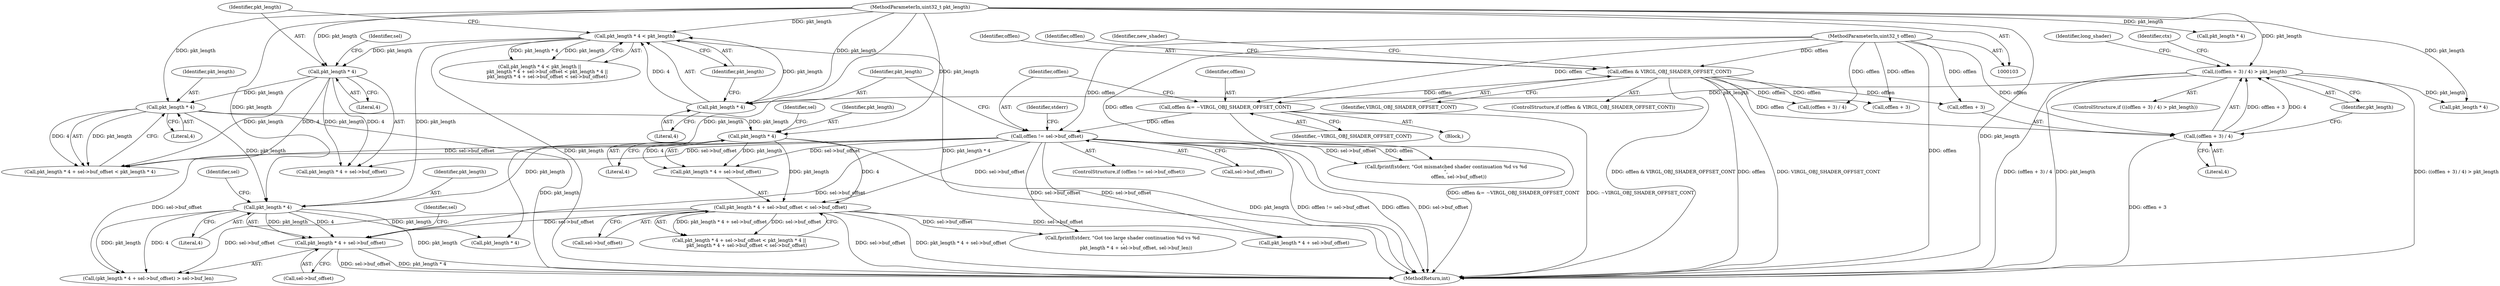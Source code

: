 digraph "0_virglrenderer_93761787b29f37fa627dea9082cdfc1a1ec608d6@pointer" {
"1000340" [label="(Call,pkt_length * 4 + sel->buf_offset)"];
"1000341" [label="(Call,pkt_length * 4)"];
"1000305" [label="(Call,pkt_length * 4 < pkt_length)"];
"1000306" [label="(Call,pkt_length * 4)"];
"1000146" [label="(Call,((offlen + 3) / 4) > pkt_length)"];
"1000147" [label="(Call,(offlen + 3) / 4)"];
"1000138" [label="(Call,offlen & VIRGL_OBJ_SHADER_OFFSET_CONT)"];
"1000108" [label="(MethodParameterIn,uint32_t offlen)"];
"1000111" [label="(MethodParameterIn,uint32_t pkt_length)"];
"1000324" [label="(Call,pkt_length * 4)"];
"1000319" [label="(Call,pkt_length * 4)"];
"1000313" [label="(Call,pkt_length * 4)"];
"1000322" [label="(Call,pkt_length * 4 + sel->buf_offset < sel->buf_offset)"];
"1000286" [label="(Call,offlen != sel->buf_offset)"];
"1000282" [label="(Call,offlen &= ~VIRGL_OBJ_SHADER_OFFSET_CONT)"];
"1000339" [label="(Call,(pkt_length * 4 + sel->buf_offset) > sel->buf_len)"];
"1000111" [label="(MethodParameterIn,uint32_t pkt_length)"];
"1000235" [label="(Call,pkt_length * 4)"];
"1000343" [label="(Literal,4)"];
"1000314" [label="(Identifier,pkt_length)"];
"1000326" [label="(Literal,4)"];
"1000323" [label="(Call,pkt_length * 4 + sel->buf_offset)"];
"1000330" [label="(Call,sel->buf_offset)"];
"1000311" [label="(Call,pkt_length * 4 + sel->buf_offset < pkt_length * 4)"];
"1000145" [label="(ControlStructure,if (((offlen + 3) / 4) > pkt_length))"];
"1000142" [label="(Identifier,new_shader)"];
"1000206" [label="(Call,(offlen + 3) / 4)"];
"1000154" [label="(Identifier,long_shader)"];
"1000293" [label="(Identifier,stderr)"];
"1000355" [label="(Call,pkt_length * 4)"];
"1000306" [label="(Call,pkt_length * 4)"];
"1000481" [label="(MethodReturn,int)"];
"1000284" [label="(Identifier,~VIRGL_OBJ_SHADER_OFFSET_CONT)"];
"1000152" [label="(Identifier,pkt_length)"];
"1000328" [label="(Identifier,sel)"];
"1000259" [label="(Block,)"];
"1000283" [label="(Identifier,offlen)"];
"1000307" [label="(Identifier,pkt_length)"];
"1000147" [label="(Call,(offlen + 3) / 4)"];
"1000341" [label="(Call,pkt_length * 4)"];
"1000340" [label="(Call,pkt_length * 4 + sel->buf_offset)"];
"1000354" [label="(Call,pkt_length * 4 + sel->buf_offset)"];
"1000138" [label="(Call,offlen & VIRGL_OBJ_SHADER_OFFSET_CONT)"];
"1000242" [label="(Call,pkt_length * 4)"];
"1000310" [label="(Call,pkt_length * 4 + sel->buf_offset < pkt_length * 4 ||\n          pkt_length * 4 + sel->buf_offset < sel->buf_offset)"];
"1000282" [label="(Call,offlen &= ~VIRGL_OBJ_SHADER_OFFSET_CONT)"];
"1000321" [label="(Literal,4)"];
"1000304" [label="(Call,pkt_length * 4 < pkt_length ||\n          pkt_length * 4 + sel->buf_offset < pkt_length * 4 ||\n          pkt_length * 4 + sel->buf_offset < sel->buf_offset)"];
"1000312" [label="(Call,pkt_length * 4 + sel->buf_offset)"];
"1000322" [label="(Call,pkt_length * 4 + sel->buf_offset < sel->buf_offset)"];
"1000348" [label="(Identifier,sel)"];
"1000151" [label="(Literal,4)"];
"1000140" [label="(Identifier,VIRGL_OBJ_SHADER_OFFSET_CONT)"];
"1000139" [label="(Identifier,offlen)"];
"1000309" [label="(Identifier,pkt_length)"];
"1000286" [label="(Call,offlen != sel->buf_offset)"];
"1000137" [label="(ControlStructure,if (offlen & VIRGL_OBJ_SHADER_OFFSET_CONT))"];
"1000207" [label="(Call,offlen + 3)"];
"1000108" [label="(MethodParameterIn,uint32_t offlen)"];
"1000148" [label="(Call,offlen + 3)"];
"1000313" [label="(Call,pkt_length * 4)"];
"1000317" [label="(Identifier,sel)"];
"1000292" [label="(Call,fprintf(stderr, \"Got mismatched shader continuation %d vs %d\n\",\n                 offlen, sel->buf_offset))"];
"1000315" [label="(Literal,4)"];
"1000342" [label="(Identifier,pkt_length)"];
"1000325" [label="(Identifier,pkt_length)"];
"1000351" [label="(Call,fprintf(stderr, \"Got too large shader continuation %d vs %d\n\",\n                  pkt_length * 4 + sel->buf_offset, sel->buf_len))"];
"1000345" [label="(Identifier,sel)"];
"1000319" [label="(Call,pkt_length * 4)"];
"1000287" [label="(Identifier,offlen)"];
"1000305" [label="(Call,pkt_length * 4 < pkt_length)"];
"1000146" [label="(Call,((offlen + 3) / 4) > pkt_length)"];
"1000285" [label="(ControlStructure,if (offlen != sel->buf_offset))"];
"1000344" [label="(Call,sel->buf_offset)"];
"1000324" [label="(Call,pkt_length * 4)"];
"1000149" [label="(Identifier,offlen)"];
"1000308" [label="(Literal,4)"];
"1000320" [label="(Identifier,pkt_length)"];
"1000160" [label="(Identifier,ctx)"];
"1000288" [label="(Call,sel->buf_offset)"];
"1000340" -> "1000339"  [label="AST: "];
"1000340" -> "1000344"  [label="CFG: "];
"1000341" -> "1000340"  [label="AST: "];
"1000344" -> "1000340"  [label="AST: "];
"1000348" -> "1000340"  [label="CFG: "];
"1000340" -> "1000481"  [label="DDG: sel->buf_offset"];
"1000340" -> "1000481"  [label="DDG: pkt_length * 4"];
"1000341" -> "1000340"  [label="DDG: pkt_length"];
"1000341" -> "1000340"  [label="DDG: 4"];
"1000322" -> "1000340"  [label="DDG: sel->buf_offset"];
"1000286" -> "1000340"  [label="DDG: sel->buf_offset"];
"1000341" -> "1000343"  [label="CFG: "];
"1000342" -> "1000341"  [label="AST: "];
"1000343" -> "1000341"  [label="AST: "];
"1000345" -> "1000341"  [label="CFG: "];
"1000341" -> "1000481"  [label="DDG: pkt_length"];
"1000341" -> "1000339"  [label="DDG: pkt_length"];
"1000341" -> "1000339"  [label="DDG: 4"];
"1000305" -> "1000341"  [label="DDG: pkt_length"];
"1000324" -> "1000341"  [label="DDG: pkt_length"];
"1000319" -> "1000341"  [label="DDG: pkt_length"];
"1000111" -> "1000341"  [label="DDG: pkt_length"];
"1000341" -> "1000355"  [label="DDG: pkt_length"];
"1000305" -> "1000304"  [label="AST: "];
"1000305" -> "1000309"  [label="CFG: "];
"1000306" -> "1000305"  [label="AST: "];
"1000309" -> "1000305"  [label="AST: "];
"1000314" -> "1000305"  [label="CFG: "];
"1000304" -> "1000305"  [label="CFG: "];
"1000305" -> "1000481"  [label="DDG: pkt_length"];
"1000305" -> "1000481"  [label="DDG: pkt_length * 4"];
"1000305" -> "1000304"  [label="DDG: pkt_length * 4"];
"1000305" -> "1000304"  [label="DDG: pkt_length"];
"1000306" -> "1000305"  [label="DDG: pkt_length"];
"1000306" -> "1000305"  [label="DDG: 4"];
"1000111" -> "1000305"  [label="DDG: pkt_length"];
"1000305" -> "1000313"  [label="DDG: pkt_length"];
"1000306" -> "1000308"  [label="CFG: "];
"1000307" -> "1000306"  [label="AST: "];
"1000308" -> "1000306"  [label="AST: "];
"1000309" -> "1000306"  [label="CFG: "];
"1000146" -> "1000306"  [label="DDG: pkt_length"];
"1000111" -> "1000306"  [label="DDG: pkt_length"];
"1000146" -> "1000145"  [label="AST: "];
"1000146" -> "1000152"  [label="CFG: "];
"1000147" -> "1000146"  [label="AST: "];
"1000152" -> "1000146"  [label="AST: "];
"1000154" -> "1000146"  [label="CFG: "];
"1000160" -> "1000146"  [label="CFG: "];
"1000146" -> "1000481"  [label="DDG: pkt_length"];
"1000146" -> "1000481"  [label="DDG: ((offlen + 3) / 4) > pkt_length"];
"1000146" -> "1000481"  [label="DDG: (offlen + 3) / 4"];
"1000147" -> "1000146"  [label="DDG: offlen + 3"];
"1000147" -> "1000146"  [label="DDG: 4"];
"1000111" -> "1000146"  [label="DDG: pkt_length"];
"1000146" -> "1000235"  [label="DDG: pkt_length"];
"1000147" -> "1000151"  [label="CFG: "];
"1000148" -> "1000147"  [label="AST: "];
"1000151" -> "1000147"  [label="AST: "];
"1000152" -> "1000147"  [label="CFG: "];
"1000147" -> "1000481"  [label="DDG: offlen + 3"];
"1000138" -> "1000147"  [label="DDG: offlen"];
"1000108" -> "1000147"  [label="DDG: offlen"];
"1000138" -> "1000137"  [label="AST: "];
"1000138" -> "1000140"  [label="CFG: "];
"1000139" -> "1000138"  [label="AST: "];
"1000140" -> "1000138"  [label="AST: "];
"1000142" -> "1000138"  [label="CFG: "];
"1000149" -> "1000138"  [label="CFG: "];
"1000138" -> "1000481"  [label="DDG: offlen"];
"1000138" -> "1000481"  [label="DDG: VIRGL_OBJ_SHADER_OFFSET_CONT"];
"1000138" -> "1000481"  [label="DDG: offlen & VIRGL_OBJ_SHADER_OFFSET_CONT"];
"1000108" -> "1000138"  [label="DDG: offlen"];
"1000138" -> "1000148"  [label="DDG: offlen"];
"1000138" -> "1000206"  [label="DDG: offlen"];
"1000138" -> "1000207"  [label="DDG: offlen"];
"1000138" -> "1000282"  [label="DDG: offlen"];
"1000108" -> "1000103"  [label="AST: "];
"1000108" -> "1000481"  [label="DDG: offlen"];
"1000108" -> "1000148"  [label="DDG: offlen"];
"1000108" -> "1000206"  [label="DDG: offlen"];
"1000108" -> "1000207"  [label="DDG: offlen"];
"1000108" -> "1000282"  [label="DDG: offlen"];
"1000108" -> "1000286"  [label="DDG: offlen"];
"1000108" -> "1000292"  [label="DDG: offlen"];
"1000111" -> "1000103"  [label="AST: "];
"1000111" -> "1000481"  [label="DDG: pkt_length"];
"1000111" -> "1000235"  [label="DDG: pkt_length"];
"1000111" -> "1000242"  [label="DDG: pkt_length"];
"1000111" -> "1000313"  [label="DDG: pkt_length"];
"1000111" -> "1000319"  [label="DDG: pkt_length"];
"1000111" -> "1000324"  [label="DDG: pkt_length"];
"1000111" -> "1000355"  [label="DDG: pkt_length"];
"1000324" -> "1000323"  [label="AST: "];
"1000324" -> "1000326"  [label="CFG: "];
"1000325" -> "1000324"  [label="AST: "];
"1000326" -> "1000324"  [label="AST: "];
"1000328" -> "1000324"  [label="CFG: "];
"1000324" -> "1000481"  [label="DDG: pkt_length"];
"1000324" -> "1000322"  [label="DDG: pkt_length"];
"1000324" -> "1000322"  [label="DDG: 4"];
"1000324" -> "1000323"  [label="DDG: pkt_length"];
"1000324" -> "1000323"  [label="DDG: 4"];
"1000319" -> "1000324"  [label="DDG: pkt_length"];
"1000319" -> "1000311"  [label="AST: "];
"1000319" -> "1000321"  [label="CFG: "];
"1000320" -> "1000319"  [label="AST: "];
"1000321" -> "1000319"  [label="AST: "];
"1000311" -> "1000319"  [label="CFG: "];
"1000319" -> "1000481"  [label="DDG: pkt_length"];
"1000319" -> "1000311"  [label="DDG: pkt_length"];
"1000319" -> "1000311"  [label="DDG: 4"];
"1000313" -> "1000319"  [label="DDG: pkt_length"];
"1000313" -> "1000312"  [label="AST: "];
"1000313" -> "1000315"  [label="CFG: "];
"1000314" -> "1000313"  [label="AST: "];
"1000315" -> "1000313"  [label="AST: "];
"1000317" -> "1000313"  [label="CFG: "];
"1000313" -> "1000311"  [label="DDG: pkt_length"];
"1000313" -> "1000311"  [label="DDG: 4"];
"1000313" -> "1000312"  [label="DDG: pkt_length"];
"1000313" -> "1000312"  [label="DDG: 4"];
"1000322" -> "1000310"  [label="AST: "];
"1000322" -> "1000330"  [label="CFG: "];
"1000323" -> "1000322"  [label="AST: "];
"1000330" -> "1000322"  [label="AST: "];
"1000310" -> "1000322"  [label="CFG: "];
"1000322" -> "1000481"  [label="DDG: sel->buf_offset"];
"1000322" -> "1000481"  [label="DDG: pkt_length * 4 + sel->buf_offset"];
"1000322" -> "1000310"  [label="DDG: pkt_length * 4 + sel->buf_offset"];
"1000322" -> "1000310"  [label="DDG: sel->buf_offset"];
"1000286" -> "1000322"  [label="DDG: sel->buf_offset"];
"1000322" -> "1000339"  [label="DDG: sel->buf_offset"];
"1000322" -> "1000351"  [label="DDG: sel->buf_offset"];
"1000322" -> "1000354"  [label="DDG: sel->buf_offset"];
"1000286" -> "1000285"  [label="AST: "];
"1000286" -> "1000288"  [label="CFG: "];
"1000287" -> "1000286"  [label="AST: "];
"1000288" -> "1000286"  [label="AST: "];
"1000293" -> "1000286"  [label="CFG: "];
"1000307" -> "1000286"  [label="CFG: "];
"1000286" -> "1000481"  [label="DDG: offlen != sel->buf_offset"];
"1000286" -> "1000481"  [label="DDG: offlen"];
"1000286" -> "1000481"  [label="DDG: sel->buf_offset"];
"1000282" -> "1000286"  [label="DDG: offlen"];
"1000286" -> "1000292"  [label="DDG: offlen"];
"1000286" -> "1000292"  [label="DDG: sel->buf_offset"];
"1000286" -> "1000311"  [label="DDG: sel->buf_offset"];
"1000286" -> "1000312"  [label="DDG: sel->buf_offset"];
"1000286" -> "1000323"  [label="DDG: sel->buf_offset"];
"1000286" -> "1000339"  [label="DDG: sel->buf_offset"];
"1000286" -> "1000351"  [label="DDG: sel->buf_offset"];
"1000286" -> "1000354"  [label="DDG: sel->buf_offset"];
"1000282" -> "1000259"  [label="AST: "];
"1000282" -> "1000284"  [label="CFG: "];
"1000283" -> "1000282"  [label="AST: "];
"1000284" -> "1000282"  [label="AST: "];
"1000287" -> "1000282"  [label="CFG: "];
"1000282" -> "1000481"  [label="DDG: offlen &= ~VIRGL_OBJ_SHADER_OFFSET_CONT"];
"1000282" -> "1000481"  [label="DDG: ~VIRGL_OBJ_SHADER_OFFSET_CONT"];
}
